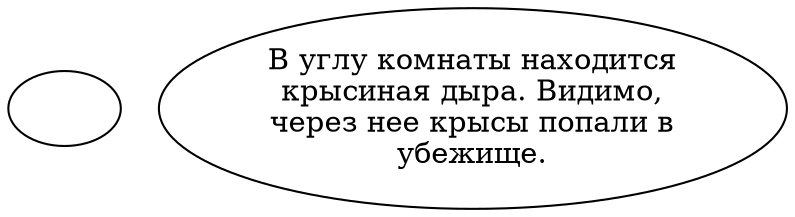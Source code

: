 digraph bvmeet {
  "start" [style=filled       fillcolor="#FFFFFF"       color="#000000"]
  "start" [label=""]
  "spatial_p_proc" [style=filled       fillcolor="#FFFFFF"       color="#000000"]
  "spatial_p_proc" [label="В углу комнаты находится\nкрысиная дыра. Видимо,\nчерез нее крысы попали в\nубежище."]
}